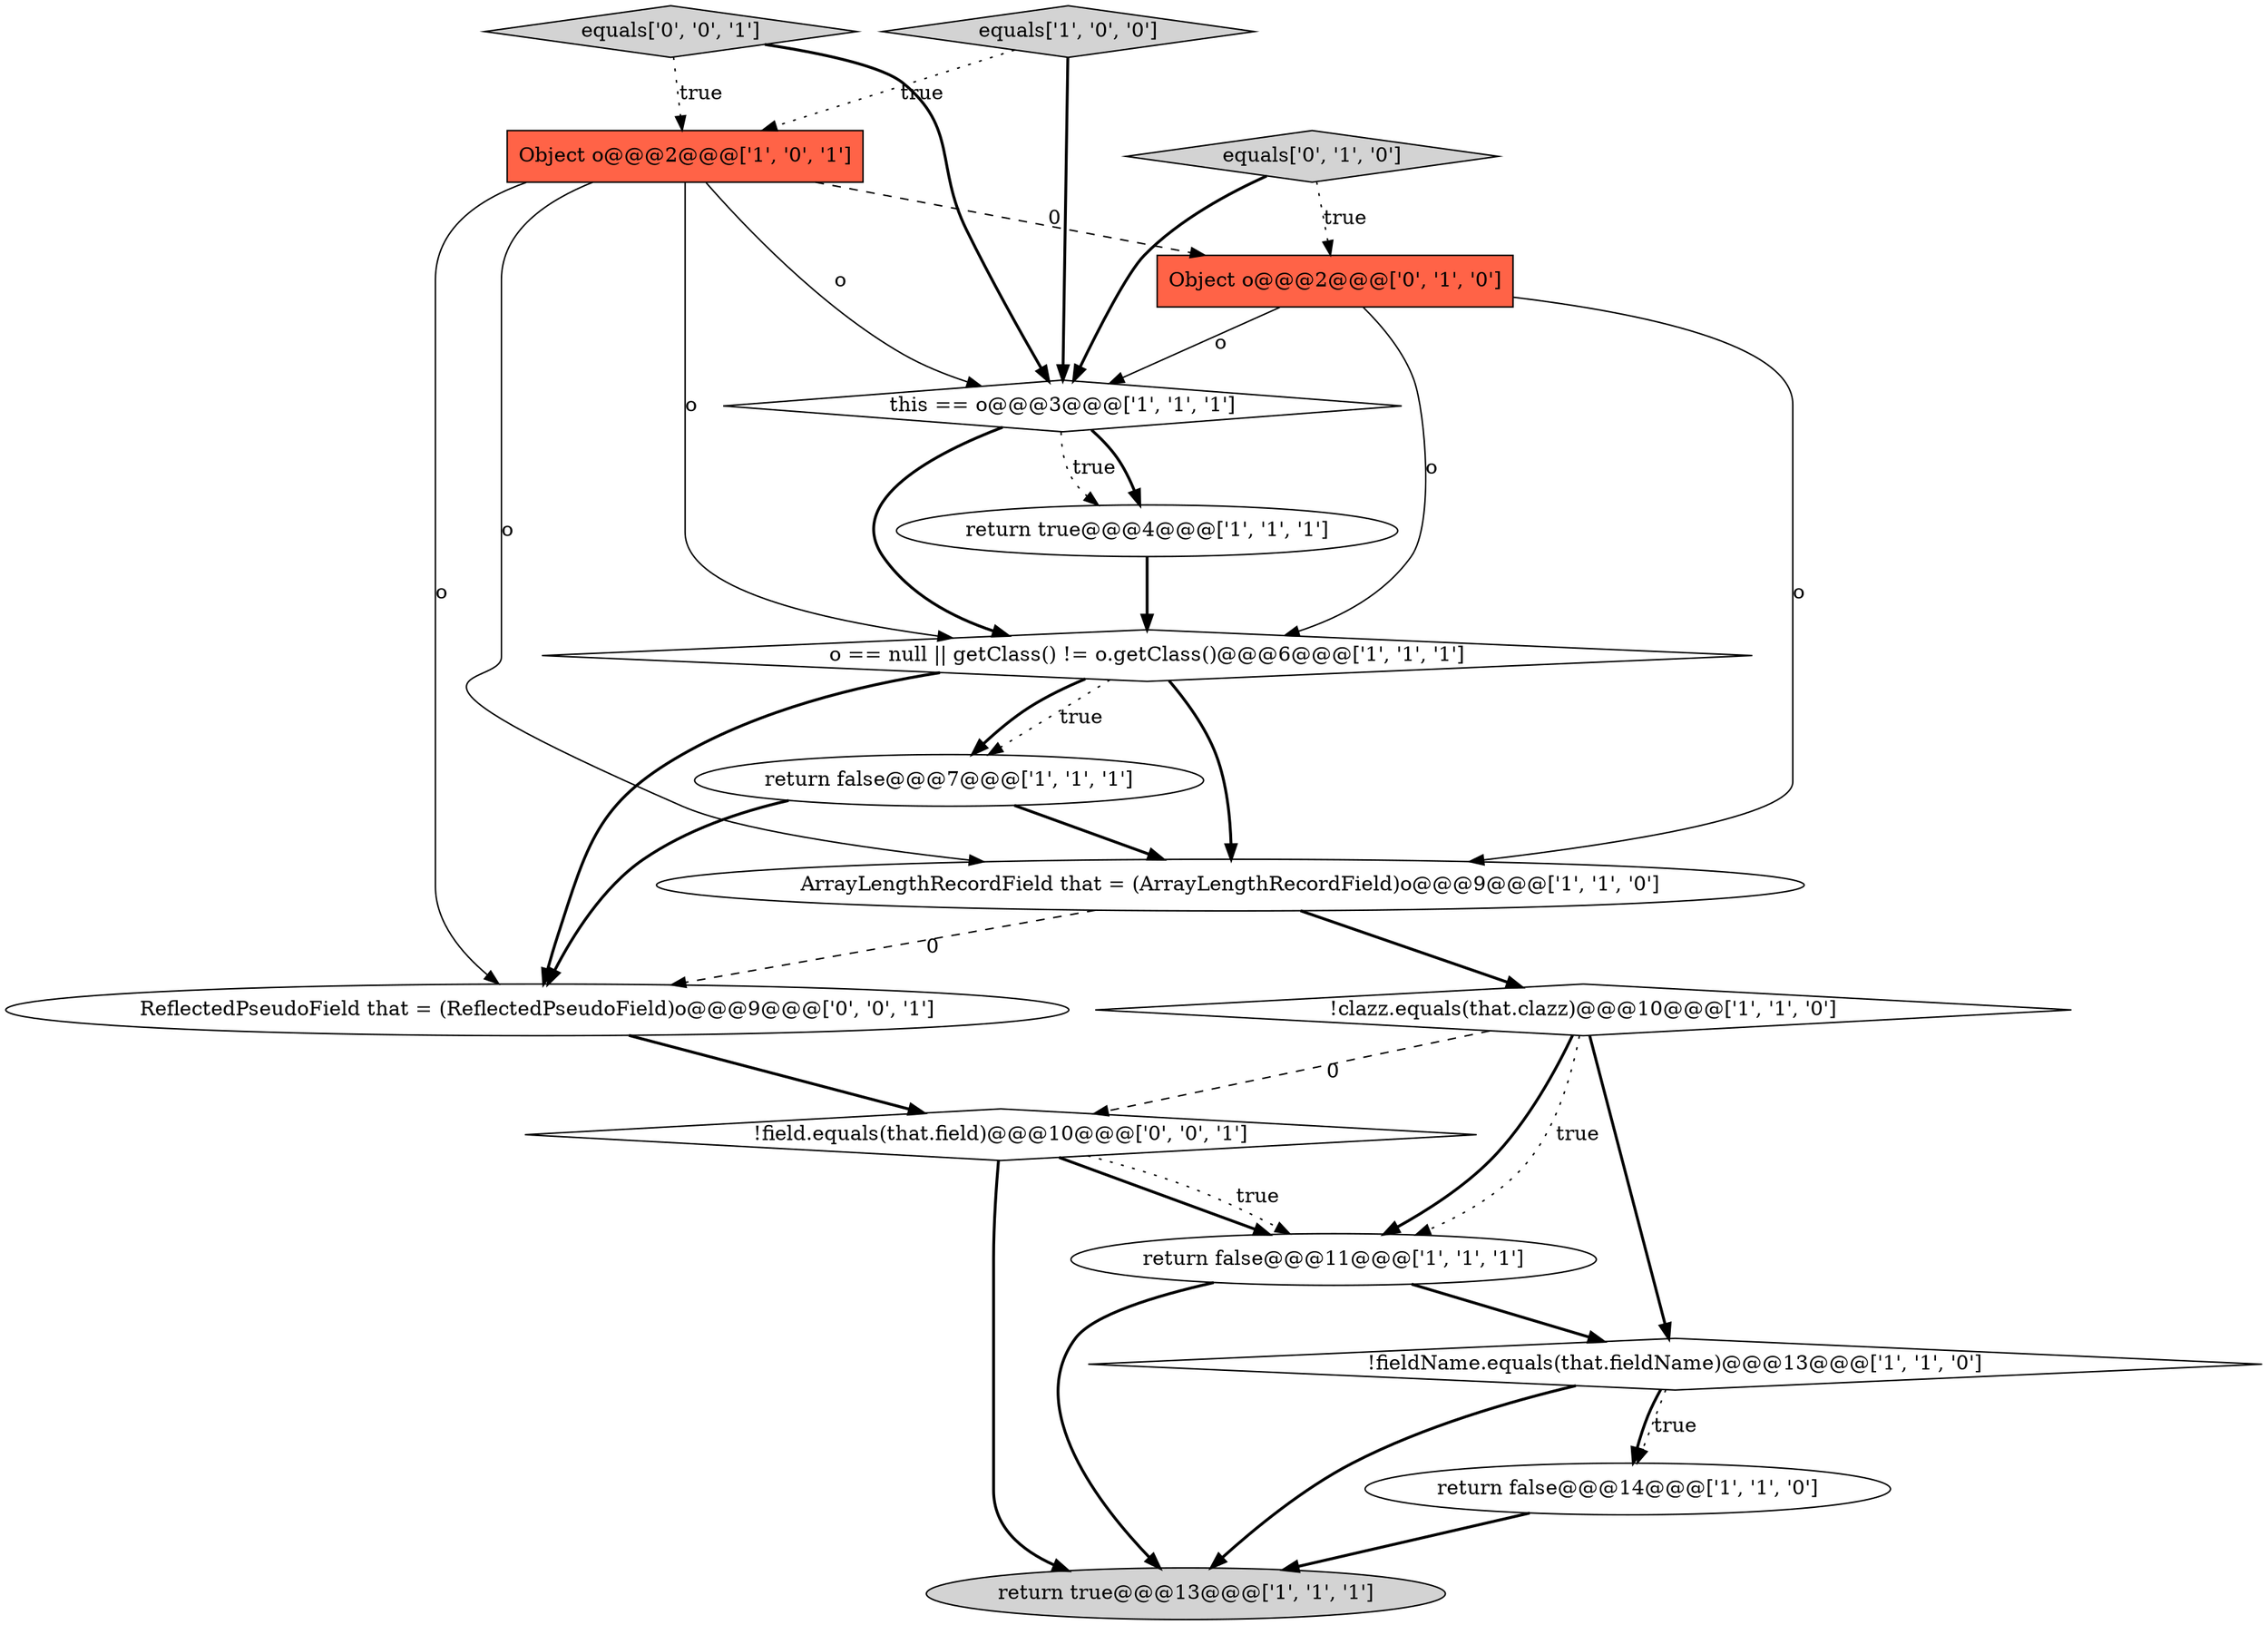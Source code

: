 digraph {
16 [style = filled, label = "equals['0', '0', '1']", fillcolor = lightgray, shape = diamond image = "AAA0AAABBB3BBB"];
0 [style = filled, label = "this == o@@@3@@@['1', '1', '1']", fillcolor = white, shape = diamond image = "AAA0AAABBB1BBB"];
10 [style = filled, label = "return true@@@4@@@['1', '1', '1']", fillcolor = white, shape = ellipse image = "AAA0AAABBB1BBB"];
2 [style = filled, label = "!clazz.equals(that.clazz)@@@10@@@['1', '1', '0']", fillcolor = white, shape = diamond image = "AAA0AAABBB1BBB"];
8 [style = filled, label = "Object o@@@2@@@['1', '0', '1']", fillcolor = tomato, shape = box image = "AAA0AAABBB1BBB"];
6 [style = filled, label = "return false@@@11@@@['1', '1', '1']", fillcolor = white, shape = ellipse image = "AAA0AAABBB1BBB"];
5 [style = filled, label = "o == null || getClass() != o.getClass()@@@6@@@['1', '1', '1']", fillcolor = white, shape = diamond image = "AAA0AAABBB1BBB"];
9 [style = filled, label = "ArrayLengthRecordField that = (ArrayLengthRecordField)o@@@9@@@['1', '1', '0']", fillcolor = white, shape = ellipse image = "AAA0AAABBB1BBB"];
3 [style = filled, label = "equals['1', '0', '0']", fillcolor = lightgray, shape = diamond image = "AAA0AAABBB1BBB"];
1 [style = filled, label = "return true@@@13@@@['1', '1', '1']", fillcolor = lightgray, shape = ellipse image = "AAA0AAABBB1BBB"];
7 [style = filled, label = "return false@@@14@@@['1', '1', '0']", fillcolor = white, shape = ellipse image = "AAA0AAABBB1BBB"];
12 [style = filled, label = "Object o@@@2@@@['0', '1', '0']", fillcolor = tomato, shape = box image = "AAA1AAABBB2BBB"];
15 [style = filled, label = "ReflectedPseudoField that = (ReflectedPseudoField)o@@@9@@@['0', '0', '1']", fillcolor = white, shape = ellipse image = "AAA0AAABBB3BBB"];
4 [style = filled, label = "!fieldName.equals(that.fieldName)@@@13@@@['1', '1', '0']", fillcolor = white, shape = diamond image = "AAA0AAABBB1BBB"];
11 [style = filled, label = "return false@@@7@@@['1', '1', '1']", fillcolor = white, shape = ellipse image = "AAA0AAABBB1BBB"];
14 [style = filled, label = "!field.equals(that.field)@@@10@@@['0', '0', '1']", fillcolor = white, shape = diamond image = "AAA0AAABBB3BBB"];
13 [style = filled, label = "equals['0', '1', '0']", fillcolor = lightgray, shape = diamond image = "AAA0AAABBB2BBB"];
16->8 [style = dotted, label="true"];
16->0 [style = bold, label=""];
7->1 [style = bold, label=""];
5->9 [style = bold, label=""];
15->14 [style = bold, label=""];
13->12 [style = dotted, label="true"];
0->10 [style = dotted, label="true"];
9->2 [style = bold, label=""];
2->6 [style = bold, label=""];
4->7 [style = dotted, label="true"];
12->5 [style = solid, label="o"];
5->15 [style = bold, label=""];
8->12 [style = dashed, label="0"];
11->9 [style = bold, label=""];
2->4 [style = bold, label=""];
8->0 [style = solid, label="o"];
8->5 [style = solid, label="o"];
4->7 [style = bold, label=""];
3->0 [style = bold, label=""];
11->15 [style = bold, label=""];
14->1 [style = bold, label=""];
6->1 [style = bold, label=""];
6->4 [style = bold, label=""];
0->10 [style = bold, label=""];
5->11 [style = dotted, label="true"];
10->5 [style = bold, label=""];
2->14 [style = dashed, label="0"];
9->15 [style = dashed, label="0"];
2->6 [style = dotted, label="true"];
12->0 [style = solid, label="o"];
8->15 [style = solid, label="o"];
12->9 [style = solid, label="o"];
8->9 [style = solid, label="o"];
13->0 [style = bold, label=""];
5->11 [style = bold, label=""];
4->1 [style = bold, label=""];
3->8 [style = dotted, label="true"];
14->6 [style = bold, label=""];
0->5 [style = bold, label=""];
14->6 [style = dotted, label="true"];
}
